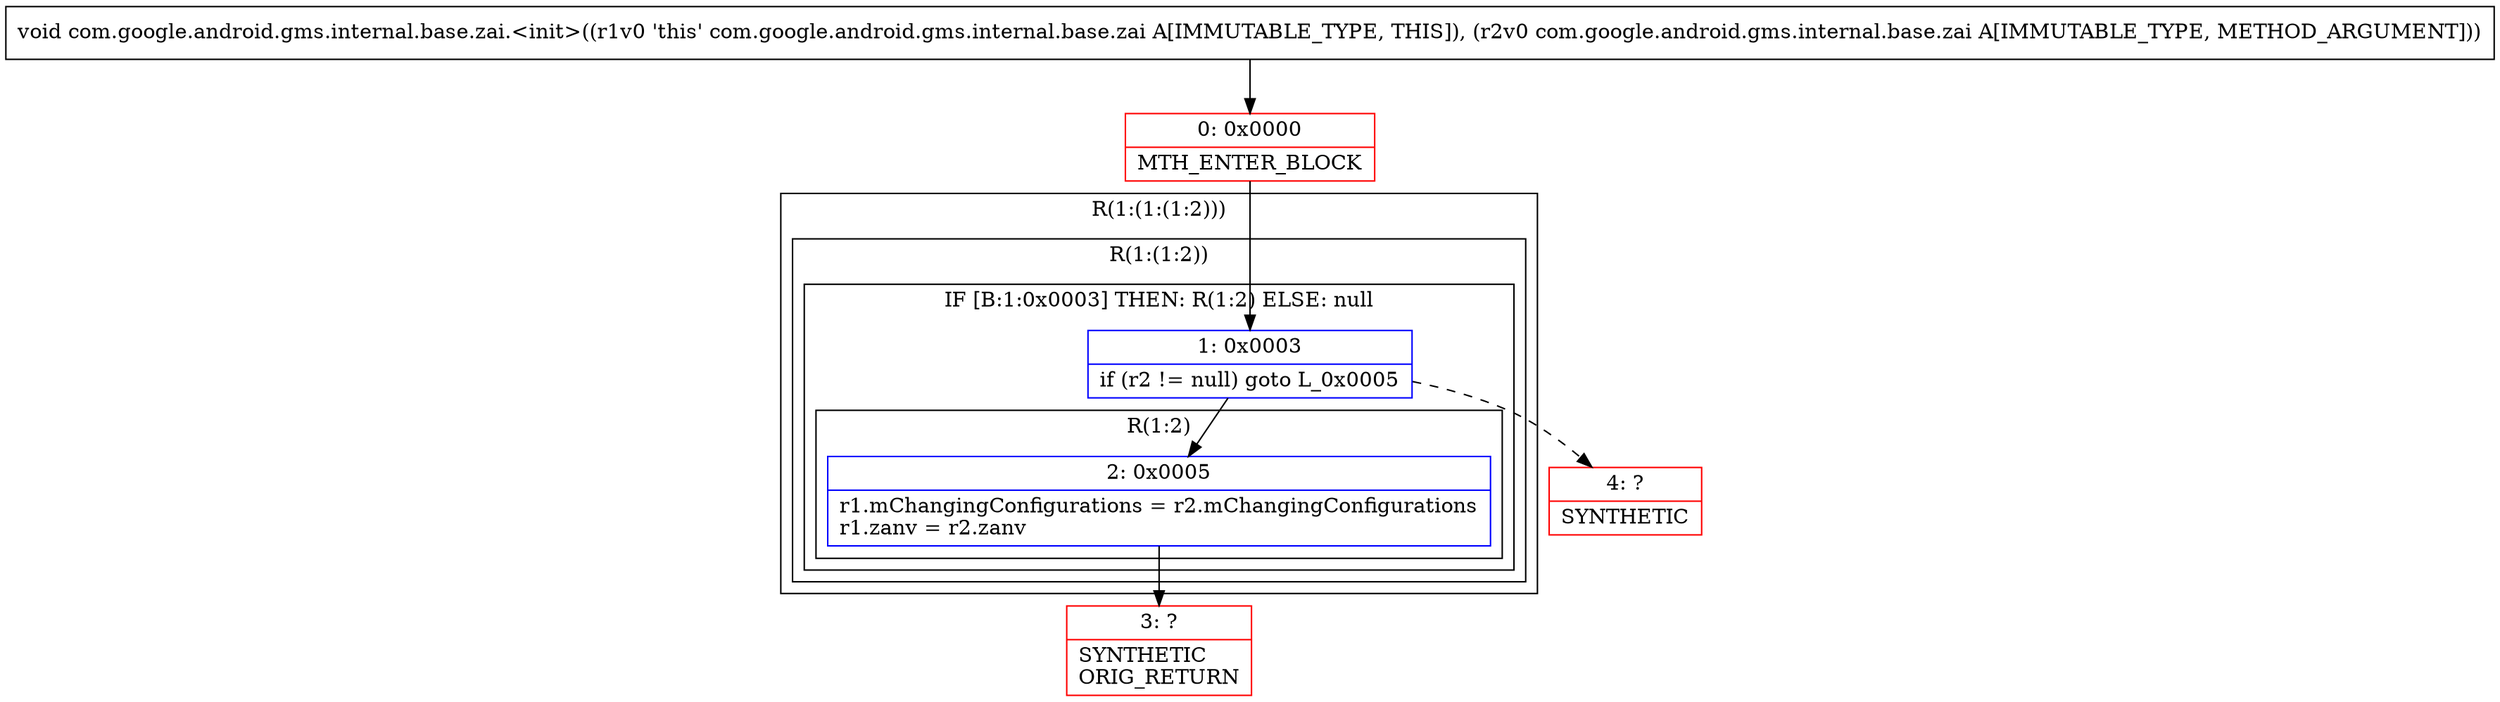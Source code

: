 digraph "CFG forcom.google.android.gms.internal.base.zai.\<init\>(Lcom\/google\/android\/gms\/internal\/base\/zai;)V" {
subgraph cluster_Region_2046631041 {
label = "R(1:(1:(1:2)))";
node [shape=record,color=blue];
subgraph cluster_Region_1158766989 {
label = "R(1:(1:2))";
node [shape=record,color=blue];
subgraph cluster_IfRegion_732463064 {
label = "IF [B:1:0x0003] THEN: R(1:2) ELSE: null";
node [shape=record,color=blue];
Node_1 [shape=record,label="{1\:\ 0x0003|if (r2 != null) goto L_0x0005\l}"];
subgraph cluster_Region_582010722 {
label = "R(1:2)";
node [shape=record,color=blue];
Node_2 [shape=record,label="{2\:\ 0x0005|r1.mChangingConfigurations = r2.mChangingConfigurations\lr1.zanv = r2.zanv\l}"];
}
}
}
}
Node_0 [shape=record,color=red,label="{0\:\ 0x0000|MTH_ENTER_BLOCK\l}"];
Node_3 [shape=record,color=red,label="{3\:\ ?|SYNTHETIC\lORIG_RETURN\l}"];
Node_4 [shape=record,color=red,label="{4\:\ ?|SYNTHETIC\l}"];
MethodNode[shape=record,label="{void com.google.android.gms.internal.base.zai.\<init\>((r1v0 'this' com.google.android.gms.internal.base.zai A[IMMUTABLE_TYPE, THIS]), (r2v0 com.google.android.gms.internal.base.zai A[IMMUTABLE_TYPE, METHOD_ARGUMENT])) }"];
MethodNode -> Node_0;
Node_1 -> Node_2;
Node_1 -> Node_4[style=dashed];
Node_2 -> Node_3;
Node_0 -> Node_1;
}

